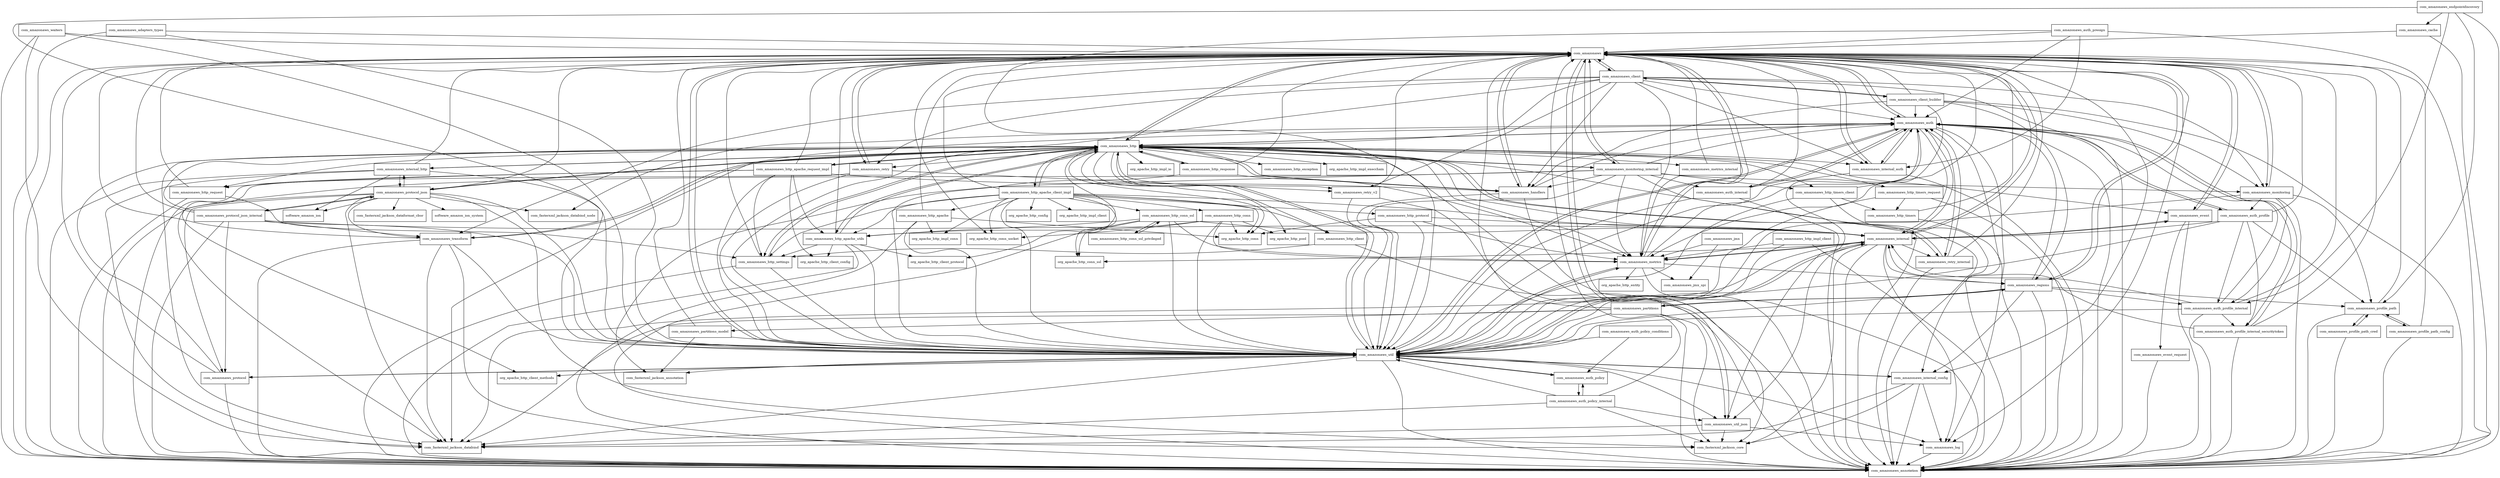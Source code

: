 digraph aws_java_sdk_core_1_11_613_package_dependencies {
  node [shape = box, fontsize=10.0];
  com_amazonaws -> com_amazonaws_annotation;
  com_amazonaws -> com_amazonaws_auth;
  com_amazonaws -> com_amazonaws_client;
  com_amazonaws -> com_amazonaws_event;
  com_amazonaws -> com_amazonaws_handlers;
  com_amazonaws -> com_amazonaws_http;
  com_amazonaws -> com_amazonaws_internal;
  com_amazonaws -> com_amazonaws_internal_auth;
  com_amazonaws -> com_amazonaws_internal_config;
  com_amazonaws -> com_amazonaws_log;
  com_amazonaws -> com_amazonaws_metrics;
  com_amazonaws -> com_amazonaws_monitoring;
  com_amazonaws -> com_amazonaws_monitoring_internal;
  com_amazonaws -> com_amazonaws_regions;
  com_amazonaws -> com_amazonaws_retry;
  com_amazonaws -> com_amazonaws_util;
  com_amazonaws -> com_amazonaws_util_json;
  com_amazonaws -> org_apache_http_conn_socket;
  com_amazonaws_adapters_types -> com_amazonaws;
  com_amazonaws_adapters_types -> com_amazonaws_annotation;
  com_amazonaws_adapters_types -> com_amazonaws_util;
  com_amazonaws_auth -> com_amazonaws;
  com_amazonaws_auth -> com_amazonaws_annotation;
  com_amazonaws_auth -> com_amazonaws_auth_internal;
  com_amazonaws_auth -> com_amazonaws_auth_profile;
  com_amazonaws_auth -> com_amazonaws_auth_profile_internal_securitytoken;
  com_amazonaws_auth -> com_amazonaws_http;
  com_amazonaws_auth -> com_amazonaws_internal;
  com_amazonaws_auth -> com_amazonaws_internal_auth;
  com_amazonaws_auth -> com_amazonaws_internal_config;
  com_amazonaws_auth -> com_amazonaws_log;
  com_amazonaws_auth -> com_amazonaws_retry_internal;
  com_amazonaws_auth -> com_amazonaws_util;
  com_amazonaws_auth -> com_amazonaws_util_json;
  com_amazonaws_auth -> com_fasterxml_jackson_databind;
  com_amazonaws_auth -> com_fasterxml_jackson_databind_node;
  com_amazonaws_auth_internal -> com_amazonaws;
  com_amazonaws_auth_internal -> com_amazonaws_annotation;
  com_amazonaws_auth_internal -> com_amazonaws_auth;
  com_amazonaws_auth_internal -> com_amazonaws_util;
  com_amazonaws_auth_policy -> com_amazonaws_auth_policy_internal;
  com_amazonaws_auth_policy -> com_amazonaws_util;
  com_amazonaws_auth_policy_conditions -> com_amazonaws_auth_policy;
  com_amazonaws_auth_policy_conditions -> com_amazonaws_util;
  com_amazonaws_auth_policy_internal -> com_amazonaws;
  com_amazonaws_auth_policy_internal -> com_amazonaws_auth_policy;
  com_amazonaws_auth_policy_internal -> com_amazonaws_util;
  com_amazonaws_auth_policy_internal -> com_amazonaws_util_json;
  com_amazonaws_auth_policy_internal -> com_fasterxml_jackson_core;
  com_amazonaws_auth_policy_internal -> com_fasterxml_jackson_databind;
  com_amazonaws_auth_presign -> com_amazonaws;
  com_amazonaws_auth_presign -> com_amazonaws_annotation;
  com_amazonaws_auth_presign -> com_amazonaws_auth;
  com_amazonaws_auth_presign -> com_amazonaws_internal_auth;
  com_amazonaws_auth_presign -> com_amazonaws_util;
  com_amazonaws_auth_profile -> com_amazonaws;
  com_amazonaws_auth_profile -> com_amazonaws_auth;
  com_amazonaws_auth_profile -> com_amazonaws_auth_profile_internal;
  com_amazonaws_auth_profile -> com_amazonaws_auth_profile_internal_securitytoken;
  com_amazonaws_auth_profile -> com_amazonaws_internal;
  com_amazonaws_auth_profile -> com_amazonaws_profile_path;
  com_amazonaws_auth_profile -> com_amazonaws_util;
  com_amazonaws_auth_profile_internal -> com_amazonaws;
  com_amazonaws_auth_profile_internal -> com_amazonaws_annotation;
  com_amazonaws_auth_profile_internal -> com_amazonaws_auth;
  com_amazonaws_auth_profile_internal -> com_amazonaws_auth_profile_internal_securitytoken;
  com_amazonaws_auth_profile_internal -> com_amazonaws_internal;
  com_amazonaws_auth_profile_internal -> com_amazonaws_util;
  com_amazonaws_auth_profile_internal_securitytoken -> com_amazonaws;
  com_amazonaws_auth_profile_internal_securitytoken -> com_amazonaws_annotation;
  com_amazonaws_auth_profile_internal_securitytoken -> com_amazonaws_auth;
  com_amazonaws_auth_profile_internal_securitytoken -> com_amazonaws_internal;
  com_amazonaws_cache -> com_amazonaws;
  com_amazonaws_cache -> com_amazonaws_annotation;
  com_amazonaws_client -> com_amazonaws;
  com_amazonaws_client -> com_amazonaws_annotation;
  com_amazonaws_client -> com_amazonaws_auth;
  com_amazonaws_client -> com_amazonaws_client_builder;
  com_amazonaws_client -> com_amazonaws_handlers;
  com_amazonaws_client -> com_amazonaws_http;
  com_amazonaws_client -> com_amazonaws_internal_auth;
  com_amazonaws_client -> com_amazonaws_metrics;
  com_amazonaws_client -> com_amazonaws_monitoring;
  com_amazonaws_client -> com_amazonaws_retry;
  com_amazonaws_client -> com_amazonaws_retry_v2;
  com_amazonaws_client -> com_amazonaws_transform;
  com_amazonaws_client -> com_amazonaws_util;
  com_amazonaws_client_builder -> com_amazonaws;
  com_amazonaws_client_builder -> com_amazonaws_annotation;
  com_amazonaws_client_builder -> com_amazonaws_auth;
  com_amazonaws_client_builder -> com_amazonaws_client;
  com_amazonaws_client_builder -> com_amazonaws_handlers;
  com_amazonaws_client_builder -> com_amazonaws_metrics;
  com_amazonaws_client_builder -> com_amazonaws_monitoring;
  com_amazonaws_client_builder -> com_amazonaws_regions;
  com_amazonaws_endpointdiscovery -> com_amazonaws_annotation;
  com_amazonaws_endpointdiscovery -> com_amazonaws_auth_profile_internal;
  com_amazonaws_endpointdiscovery -> com_amazonaws_cache;
  com_amazonaws_endpointdiscovery -> com_amazonaws_profile_path;
  com_amazonaws_endpointdiscovery -> com_amazonaws_util;
  com_amazonaws_event -> com_amazonaws;
  com_amazonaws_event -> com_amazonaws_annotation;
  com_amazonaws_event -> com_amazonaws_event_request;
  com_amazonaws_event -> com_amazonaws_internal;
  com_amazonaws_event_request -> com_amazonaws_annotation;
  com_amazonaws_handlers -> com_amazonaws;
  com_amazonaws_handlers -> com_amazonaws_annotation;
  com_amazonaws_handlers -> com_amazonaws_auth;
  com_amazonaws_handlers -> com_amazonaws_http;
  com_amazonaws_handlers -> com_amazonaws_util;
  com_amazonaws_http -> com_amazonaws;
  com_amazonaws_http -> com_amazonaws_annotation;
  com_amazonaws_http -> com_amazonaws_auth;
  com_amazonaws_http -> com_amazonaws_event;
  com_amazonaws_http -> com_amazonaws_handlers;
  com_amazonaws_http -> com_amazonaws_http_apache_client_impl;
  com_amazonaws_http -> com_amazonaws_http_apache_request_impl;
  com_amazonaws_http -> com_amazonaws_http_apache_utils;
  com_amazonaws_http -> com_amazonaws_http_client;
  com_amazonaws_http -> com_amazonaws_http_exception;
  com_amazonaws_http -> com_amazonaws_http_request;
  com_amazonaws_http -> com_amazonaws_http_response;
  com_amazonaws_http -> com_amazonaws_http_settings;
  com_amazonaws_http -> com_amazonaws_http_timers_client;
  com_amazonaws_http -> com_amazonaws_http_timers_request;
  com_amazonaws_http -> com_amazonaws_internal;
  com_amazonaws_http -> com_amazonaws_internal_auth;
  com_amazonaws_http -> com_amazonaws_internal_http;
  com_amazonaws_http -> com_amazonaws_metrics;
  com_amazonaws_http -> com_amazonaws_metrics_internal;
  com_amazonaws_http -> com_amazonaws_monitoring_internal;
  com_amazonaws_http -> com_amazonaws_protocol_json;
  com_amazonaws_http -> com_amazonaws_retry;
  com_amazonaws_http -> com_amazonaws_retry_internal;
  com_amazonaws_http -> com_amazonaws_retry_v2;
  com_amazonaws_http -> com_amazonaws_transform;
  com_amazonaws_http -> com_amazonaws_util;
  com_amazonaws_http -> com_fasterxml_jackson_core;
  com_amazonaws_http -> com_fasterxml_jackson_databind;
  com_amazonaws_http -> org_apache_http_client_protocol;
  com_amazonaws_http -> org_apache_http_conn;
  com_amazonaws_http -> org_apache_http_impl_execchain;
  com_amazonaws_http -> org_apache_http_impl_io;
  com_amazonaws_http -> org_apache_http_pool;
  com_amazonaws_http_apache -> com_amazonaws;
  com_amazonaws_http_apache -> com_amazonaws_annotation;
  com_amazonaws_http_apache -> com_amazonaws_util;
  com_amazonaws_http_apache -> org_apache_http_conn;
  com_amazonaws_http_apache -> org_apache_http_impl_conn;
  com_amazonaws_http_apache_client_impl -> com_amazonaws;
  com_amazonaws_http_apache_client_impl -> com_amazonaws_http;
  com_amazonaws_http_apache_client_impl -> com_amazonaws_http_apache;
  com_amazonaws_http_apache_client_impl -> com_amazonaws_http_apache_utils;
  com_amazonaws_http_apache_client_impl -> com_amazonaws_http_client;
  com_amazonaws_http_apache_client_impl -> com_amazonaws_http_conn;
  com_amazonaws_http_apache_client_impl -> com_amazonaws_http_conn_ssl;
  com_amazonaws_http_apache_client_impl -> com_amazonaws_http_protocol;
  com_amazonaws_http_apache_client_impl -> com_amazonaws_http_settings;
  com_amazonaws_http_apache_client_impl -> com_amazonaws_internal;
  com_amazonaws_http_apache_client_impl -> com_amazonaws_util;
  com_amazonaws_http_apache_client_impl -> org_apache_http_config;
  com_amazonaws_http_apache_client_impl -> org_apache_http_conn;
  com_amazonaws_http_apache_client_impl -> org_apache_http_conn_socket;
  com_amazonaws_http_apache_client_impl -> org_apache_http_conn_ssl;
  com_amazonaws_http_apache_client_impl -> org_apache_http_impl_client;
  com_amazonaws_http_apache_client_impl -> org_apache_http_impl_conn;
  com_amazonaws_http_apache_request_impl -> com_amazonaws;
  com_amazonaws_http_apache_request_impl -> com_amazonaws_handlers;
  com_amazonaws_http_apache_request_impl -> com_amazonaws_http;
  com_amazonaws_http_apache_request_impl -> com_amazonaws_http_apache_utils;
  com_amazonaws_http_apache_request_impl -> com_amazonaws_http_request;
  com_amazonaws_http_apache_request_impl -> com_amazonaws_http_settings;
  com_amazonaws_http_apache_request_impl -> com_amazonaws_util;
  com_amazonaws_http_apache_request_impl -> org_apache_http_client_config;
  com_amazonaws_http_apache_request_impl -> org_apache_http_client_methods;
  com_amazonaws_http_apache_utils -> com_amazonaws;
  com_amazonaws_http_apache_utils -> com_amazonaws_annotation;
  com_amazonaws_http_apache_utils -> com_amazonaws_http;
  com_amazonaws_http_apache_utils -> com_amazonaws_http_settings;
  com_amazonaws_http_apache_utils -> com_amazonaws_util;
  com_amazonaws_http_apache_utils -> org_apache_http_client_config;
  com_amazonaws_http_apache_utils -> org_apache_http_client_protocol;
  com_amazonaws_http_client -> com_amazonaws_annotation;
  com_amazonaws_http_client -> com_amazonaws_http_settings;
  com_amazonaws_http_conn -> com_amazonaws_http_apache_utils;
  com_amazonaws_http_conn -> com_amazonaws_metrics;
  com_amazonaws_http_conn -> com_amazonaws_util;
  com_amazonaws_http_conn -> org_apache_http_conn;
  com_amazonaws_http_conn -> org_apache_http_conn_socket;
  com_amazonaws_http_conn -> org_apache_http_pool;
  com_amazonaws_http_conn_ssl -> com_amazonaws_annotation;
  com_amazonaws_http_conn_ssl -> com_amazonaws_http_apache_utils;
  com_amazonaws_http_conn_ssl -> com_amazonaws_http_conn_ssl_privileged;
  com_amazonaws_http_conn_ssl -> com_amazonaws_internal;
  com_amazonaws_http_conn_ssl -> com_amazonaws_metrics;
  com_amazonaws_http_conn_ssl -> com_amazonaws_util;
  com_amazonaws_http_conn_ssl -> org_apache_http_conn_ssl;
  com_amazonaws_http_conn_ssl_privileged -> com_amazonaws_http_conn_ssl;
  com_amazonaws_http_impl_client -> com_amazonaws_annotation;
  com_amazonaws_http_impl_client -> com_amazonaws_metrics;
  com_amazonaws_http_impl_client -> com_amazonaws_util;
  com_amazonaws_http_protocol -> com_amazonaws_internal;
  com_amazonaws_http_protocol -> com_amazonaws_metrics;
  com_amazonaws_http_protocol -> com_amazonaws_util;
  com_amazonaws_http_protocol -> org_apache_http_conn;
  com_amazonaws_http_request -> com_amazonaws;
  com_amazonaws_http_request -> com_amazonaws_annotation;
  com_amazonaws_http_request -> com_amazonaws_http_settings;
  com_amazonaws_http_response -> com_amazonaws;
  com_amazonaws_http_response -> com_amazonaws_http;
  com_amazonaws_http_response -> com_amazonaws_metrics;
  com_amazonaws_http_response -> com_amazonaws_util;
  com_amazonaws_http_settings -> com_amazonaws;
  com_amazonaws_http_settings -> com_amazonaws_annotation;
  com_amazonaws_http_settings -> com_amazonaws_http;
  com_amazonaws_http_settings -> com_amazonaws_util;
  com_amazonaws_http_timers -> com_amazonaws;
  com_amazonaws_http_timers -> com_amazonaws_annotation;
  com_amazonaws_http_timers_client -> com_amazonaws;
  com_amazonaws_http_timers_client -> com_amazonaws_annotation;
  com_amazonaws_http_timers_client -> com_amazonaws_http_timers;
  com_amazonaws_http_timers_client -> com_amazonaws_util;
  com_amazonaws_http_timers_request -> com_amazonaws_annotation;
  com_amazonaws_http_timers_request -> com_amazonaws_http_timers;
  com_amazonaws_http_timers_request -> com_amazonaws_util;
  com_amazonaws_internal -> com_amazonaws;
  com_amazonaws_internal -> com_amazonaws_annotation;
  com_amazonaws_internal -> com_amazonaws_auth;
  com_amazonaws_internal -> com_amazonaws_event;
  com_amazonaws_internal -> com_amazonaws_log;
  com_amazonaws_internal -> com_amazonaws_metrics;
  com_amazonaws_internal -> com_amazonaws_regions;
  com_amazonaws_internal -> com_amazonaws_retry_internal;
  com_amazonaws_internal -> com_amazonaws_util;
  com_amazonaws_internal -> com_amazonaws_util_json;
  com_amazonaws_internal -> com_fasterxml_jackson_core;
  com_amazonaws_internal -> com_fasterxml_jackson_databind;
  com_amazonaws_internal -> org_apache_http_conn_ssl;
  com_amazonaws_internal_auth -> com_amazonaws;
  com_amazonaws_internal_auth -> com_amazonaws_annotation;
  com_amazonaws_internal_auth -> com_amazonaws_auth;
  com_amazonaws_internal_auth -> com_amazonaws_util;
  com_amazonaws_internal_config -> com_amazonaws_annotation;
  com_amazonaws_internal_config -> com_amazonaws_log;
  com_amazonaws_internal_config -> com_amazonaws_util;
  com_amazonaws_internal_config -> com_fasterxml_jackson_core;
  com_amazonaws_internal_config -> com_fasterxml_jackson_databind;
  com_amazonaws_internal_http -> com_amazonaws;
  com_amazonaws_internal_http -> com_amazonaws_annotation;
  com_amazonaws_internal_http -> com_amazonaws_http;
  com_amazonaws_internal_http -> com_amazonaws_protocol_json;
  com_amazonaws_internal_http -> com_amazonaws_util;
  com_amazonaws_internal_http -> com_fasterxml_jackson_databind;
  com_amazonaws_internal_http -> software_amazon_ion;
  com_amazonaws_jmx -> com_amazonaws_jmx_spi;
  com_amazonaws_jmx -> com_amazonaws_metrics;
  com_amazonaws_log -> com_amazonaws_annotation;
  com_amazonaws_metrics -> com_amazonaws;
  com_amazonaws_metrics -> com_amazonaws_annotation;
  com_amazonaws_metrics -> com_amazonaws_auth;
  com_amazonaws_metrics -> com_amazonaws_internal;
  com_amazonaws_metrics -> com_amazonaws_jmx_spi;
  com_amazonaws_metrics -> com_amazonaws_regions;
  com_amazonaws_metrics -> com_amazonaws_util;
  com_amazonaws_metrics -> org_apache_http_entity;
  com_amazonaws_metrics_internal -> com_amazonaws;
  com_amazonaws_metrics_internal -> com_amazonaws_metrics;
  com_amazonaws_monitoring -> com_amazonaws;
  com_amazonaws_monitoring -> com_amazonaws_annotation;
  com_amazonaws_monitoring -> com_amazonaws_auth_profile;
  com_amazonaws_monitoring -> com_amazonaws_auth_profile_internal;
  com_amazonaws_monitoring -> com_amazonaws_profile_path;
  com_amazonaws_monitoring -> com_amazonaws_util;
  com_amazonaws_monitoring_internal -> com_amazonaws;
  com_amazonaws_monitoring_internal -> com_amazonaws_annotation;
  com_amazonaws_monitoring_internal -> com_amazonaws_auth;
  com_amazonaws_monitoring_internal -> com_amazonaws_auth_internal;
  com_amazonaws_monitoring_internal -> com_amazonaws_handlers;
  com_amazonaws_monitoring_internal -> com_amazonaws_http;
  com_amazonaws_monitoring_internal -> com_amazonaws_http_timers_client;
  com_amazonaws_monitoring_internal -> com_amazonaws_metrics;
  com_amazonaws_monitoring_internal -> com_amazonaws_monitoring;
  com_amazonaws_monitoring_internal -> com_amazonaws_util;
  com_amazonaws_monitoring_internal -> com_fasterxml_jackson_annotation;
  com_amazonaws_monitoring_internal -> com_fasterxml_jackson_databind;
  com_amazonaws_partitions -> com_amazonaws;
  com_amazonaws_partitions -> com_amazonaws_annotation;
  com_amazonaws_partitions -> com_amazonaws_partitions_model;
  com_amazonaws_partitions -> com_amazonaws_regions;
  com_amazonaws_partitions -> com_amazonaws_util;
  com_amazonaws_partitions -> com_fasterxml_jackson_core;
  com_amazonaws_partitions -> com_fasterxml_jackson_databind;
  com_amazonaws_partitions_model -> com_amazonaws;
  com_amazonaws_partitions_model -> com_amazonaws_util;
  com_amazonaws_partitions_model -> com_fasterxml_jackson_annotation;
  com_amazonaws_profile_path -> com_amazonaws;
  com_amazonaws_profile_path -> com_amazonaws_annotation;
  com_amazonaws_profile_path -> com_amazonaws_profile_path_config;
  com_amazonaws_profile_path -> com_amazonaws_profile_path_cred;
  com_amazonaws_profile_path_config -> com_amazonaws;
  com_amazonaws_profile_path_config -> com_amazonaws_annotation;
  com_amazonaws_profile_path_config -> com_amazonaws_profile_path;
  com_amazonaws_profile_path_cred -> com_amazonaws_annotation;
  com_amazonaws_profile_path_cred -> com_amazonaws_profile_path;
  com_amazonaws_protocol -> com_amazonaws;
  com_amazonaws_protocol -> com_amazonaws_annotation;
  com_amazonaws_protocol -> com_amazonaws_http;
  com_amazonaws_protocol -> com_amazonaws_util;
  com_amazonaws_protocol_json -> com_amazonaws;
  com_amazonaws_protocol_json -> com_amazonaws_annotation;
  com_amazonaws_protocol_json -> com_amazonaws_http;
  com_amazonaws_protocol_json -> com_amazonaws_internal_http;
  com_amazonaws_protocol_json -> com_amazonaws_protocol;
  com_amazonaws_protocol_json -> com_amazonaws_protocol_json_internal;
  com_amazonaws_protocol_json -> com_amazonaws_transform;
  com_amazonaws_protocol_json -> com_amazonaws_util;
  com_amazonaws_protocol_json -> com_fasterxml_jackson_core;
  com_amazonaws_protocol_json -> com_fasterxml_jackson_databind;
  com_amazonaws_protocol_json -> com_fasterxml_jackson_databind_node;
  com_amazonaws_protocol_json -> com_fasterxml_jackson_dataformat_cbor;
  com_amazonaws_protocol_json -> software_amazon_ion;
  com_amazonaws_protocol_json -> software_amazon_ion_system;
  com_amazonaws_protocol_json_internal -> com_amazonaws;
  com_amazonaws_protocol_json_internal -> com_amazonaws_annotation;
  com_amazonaws_protocol_json_internal -> com_amazonaws_http;
  com_amazonaws_protocol_json_internal -> com_amazonaws_internal;
  com_amazonaws_protocol_json_internal -> com_amazonaws_protocol;
  com_amazonaws_protocol_json_internal -> com_amazonaws_protocol_json;
  com_amazonaws_protocol_json_internal -> com_amazonaws_transform;
  com_amazonaws_protocol_json_internal -> com_amazonaws_util;
  com_amazonaws_regions -> com_amazonaws;
  com_amazonaws_regions -> com_amazonaws_annotation;
  com_amazonaws_regions -> com_amazonaws_auth;
  com_amazonaws_regions -> com_amazonaws_auth_profile_internal;
  com_amazonaws_regions -> com_amazonaws_internal_config;
  com_amazonaws_regions -> com_amazonaws_partitions;
  com_amazonaws_regions -> com_amazonaws_profile_path;
  com_amazonaws_regions -> com_amazonaws_util;
  com_amazonaws_retry -> com_amazonaws;
  com_amazonaws_retry -> com_amazonaws_annotation;
  com_amazonaws_retry -> com_amazonaws_retry_v2;
  com_amazonaws_retry -> com_amazonaws_util;
  com_amazonaws_retry_internal -> com_amazonaws;
  com_amazonaws_retry_internal -> com_amazonaws_annotation;
  com_amazonaws_retry_internal -> com_amazonaws_auth;
  com_amazonaws_retry_internal -> com_amazonaws_http;
  com_amazonaws_retry_v2 -> com_amazonaws;
  com_amazonaws_retry_v2 -> com_amazonaws_annotation;
  com_amazonaws_retry_v2 -> com_amazonaws_util;
  com_amazonaws_transform -> com_amazonaws;
  com_amazonaws_transform -> com_amazonaws_annotation;
  com_amazonaws_transform -> com_amazonaws_http;
  com_amazonaws_transform -> com_amazonaws_util;
  com_amazonaws_transform -> com_fasterxml_jackson_core;
  com_amazonaws_transform -> com_fasterxml_jackson_databind;
  com_amazonaws_util -> com_amazonaws;
  com_amazonaws_util -> com_amazonaws_annotation;
  com_amazonaws_util -> com_amazonaws_auth;
  com_amazonaws_util -> com_amazonaws_auth_policy;
  com_amazonaws_util -> com_amazonaws_http;
  com_amazonaws_util -> com_amazonaws_internal;
  com_amazonaws_util -> com_amazonaws_internal_config;
  com_amazonaws_util -> com_amazonaws_log;
  com_amazonaws_util -> com_amazonaws_metrics;
  com_amazonaws_util -> com_amazonaws_protocol;
  com_amazonaws_util -> com_amazonaws_util_json;
  com_amazonaws_util -> com_fasterxml_jackson_annotation;
  com_amazonaws_util -> com_fasterxml_jackson_databind;
  com_amazonaws_util -> org_apache_http_client_methods;
  com_amazonaws_util_json -> com_amazonaws;
  com_amazonaws_util_json -> com_amazonaws_log;
  com_amazonaws_util_json -> com_fasterxml_jackson_core;
  com_amazonaws_util_json -> com_fasterxml_jackson_databind;
  com_amazonaws_waiters -> com_amazonaws;
  com_amazonaws_waiters -> com_amazonaws_annotation;
  com_amazonaws_waiters -> com_amazonaws_util;
  com_amazonaws_waiters -> com_fasterxml_jackson_databind;
}
